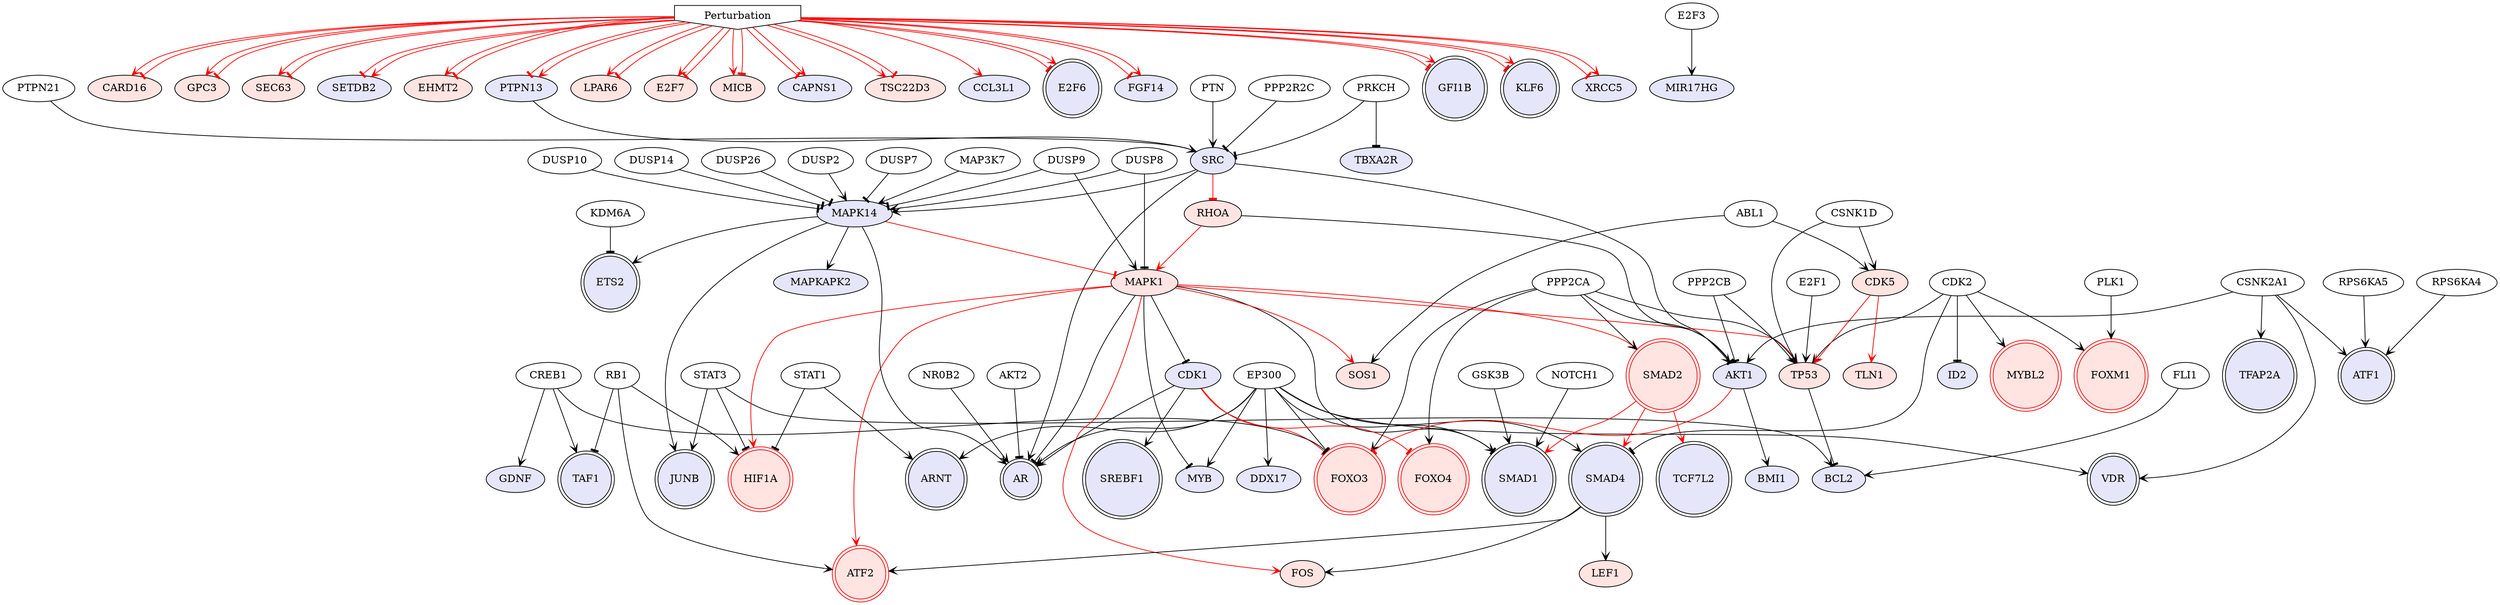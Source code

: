 digraph {

EP300->MYB [penwidth=1, color=NA, arrowhead="vee"]
STAT3->JUNB [penwidth=1, color=NA, arrowhead="vee"]
SMAD2->TCF7L2 [penwidth=1, color=red, arrowhead="vee"]
STAT1->ARNT [penwidth=1, color=NA, arrowhead="vee"]
EP300->ARNT [penwidth=1, color=NA, arrowhead="vee"]
MAPK1->CDK1 [penwidth=1, color=black, arrowhead="tee"]
SRC->AR [penwidth=1, color=black, arrowhead="vee"]
SMAD2->SMAD4 [penwidth=1, color=red, arrowhead="vee"]
GSK3B->SMAD1 [penwidth=1, color=NA, arrowhead="vee"]
EP300->SMAD4 [penwidth=1, color=NA, arrowhead="vee"]
NR0B2->AR [penwidth=1, color=NA, arrowhead="vee"]
CREB1->GDNF [penwidth=1, color=NA, arrowhead="vee"]
CREB1->TAF1 [penwidth=1, color=NA, arrowhead="vee"]
PPP2CA->AKT1 [penwidth=1, color=NA, arrowhead="tee"]
MAPK1->MYB [penwidth=1, color=black, arrowhead="tee"]
PTPN21->SRC [penwidth=1, color=NA, arrowhead="vee"]
MAPK1->SMAD1 [penwidth=1, color=black, arrowhead="tee"]
SRC->AKT1 [penwidth=1, color=black, arrowhead="vee"]
CDK1->AR [penwidth=1, color=black, arrowhead="vee"]
CDK1->SREBF1 [penwidth=1, color=black, arrowhead="vee"]
MAPK14->JUNB [penwidth=1, color=black, arrowhead="vee"]
EP300->SMAD1 [penwidth=1, color=NA, arrowhead="vee"]
MAPK1->AR [penwidth=1, color=black, arrowhead="tee"]
MAPK14->AR [penwidth=1, color=black, arrowhead="vee"]
EP300->AR [penwidth=1, color=NA, arrowhead="vee"]
RHOA->AKT1 [penwidth=1, color=black, arrowhead="tee"]
SRC->MAPK14 [penwidth=1, color=black, arrowhead="vee"]
CDK2->SMAD4 [penwidth=1, color=NA, arrowhead="tee"]
MAPK14->ETS2 [penwidth=1, color=black, arrowhead="vee"]
RB1->TAF1 [penwidth=1, color=NA, arrowhead="tee"]
SMAD2->SMAD1 [penwidth=1, color=red, arrowhead="vee"]
EP300->VDR [penwidth=1, color=NA, arrowhead="vee"]
Perturbation->E2F6 [penwidth=1, color=red, arrowhead="tee"]
Perturbation->FGF14 [penwidth=1, color=red, arrowhead="tee"]
Perturbation->GFI1B [penwidth=1, color=red, arrowhead="tee"]
Perturbation->KLF6 [penwidth=1, color=red, arrowhead="tee"]
Perturbation->XRCC5 [penwidth=1, color=red, arrowhead="tee"]
RB1->HIF1A [penwidth=1, color=NA, arrowhead="vee"]
STAT1->HIF1A [penwidth=1, color=NA, arrowhead="tee"]
MAPK1->HIF1A [penwidth=1, color=red, arrowhead="vee"]
MAPK14->MAPK1 [penwidth=1, color=red, arrowhead="tee"]
MAPK1->SMAD2 [penwidth=1, color=red, arrowhead="vee"]
SMAD4->FOS [penwidth=1, color=black, arrowhead="vee"]
PPP2CA->SMAD2 [penwidth=1, color=NA, arrowhead="vee"]
MAPK1->FOS [penwidth=1, color=red, arrowhead="vee"]
AKT1->FOXO3 [penwidth=1, color=red, arrowhead="tee"]
PPP2CA->FOXO3 [penwidth=1, color=NA, arrowhead="vee"]
PPP2CA->FOXO4 [penwidth=1, color=NA, arrowhead="vee"]
CREB1->FOXO3 [penwidth=1, color=NA, arrowhead="tee"]
CDK1->FOXO4 [penwidth=1, color=red, arrowhead="tee"]
CDK1->FOXO3 [penwidth=1, color=red, arrowhead="tee"]
CDK2->MYBL2 [penwidth=1, color=NA, arrowhead="vee"]
CDK5->TLN1 [penwidth=1, color=red, arrowhead="vee"]
MAPK1->ATF2 [penwidth=1, color=red, arrowhead="vee"]
SRC->RHOA [penwidth=1, color=red, arrowhead="tee"]
CDK2->FOXM1 [penwidth=1, color=NA, arrowhead="vee"]
RB1->ATF2 [penwidth=1, color=NA, arrowhead="vee"]
CSNK1D->CDK5 [penwidth=1, color=NA, arrowhead="vee"]
RHOA->MAPK1 [penwidth=1, color=red, arrowhead="vee"]
EP300->FOXO3 [penwidth=1, color=NA, arrowhead="tee"]
SMAD4->ATF2 [penwidth=1, color=black, arrowhead="vee"]
STAT3->HIF1A [penwidth=1, color=NA, arrowhead="tee"]
Perturbation->CARD16 [penwidth=1, color=red, arrowhead="vee"]
Perturbation->GPC3 [penwidth=1, color=red, arrowhead="vee"]
Perturbation->SEC63 [penwidth=1, color=red, arrowhead="vee"]
AKT2->AR [penwidth=1, color=NA, arrowhead="tee"]
KDM6A->ETS2 [penwidth=1, color=NA, arrowhead="tee"]
PRKCH->TBXA2R [penwidth=1, color=NA, arrowhead="tee"]
PRKCH->SRC [penwidth=1, color=NA, arrowhead="tee"]
Perturbation->SETDB2 [penwidth=1, color=red, arrowhead="tee"]
PPP2CA->TP53 [penwidth=1, color=NA, arrowhead="vee"]
CDK2->TP53 [penwidth=1, color=NA, arrowhead="vee"]
CSNK1D->TP53 [penwidth=1, color=NA, arrowhead="vee"]
CDK5->TP53 [penwidth=1, color=red, arrowhead="vee"]
MAPK1->TP53 [penwidth=1, color=red, arrowhead="vee"]
E2F1->TP53 [penwidth=1, color=NA, arrowhead="vee"]
Perturbation->EHMT2 [penwidth=1, color=red, arrowhead="vee"]
Perturbation->LPAR6 [penwidth=1, color=red, arrowhead="vee"]
PTN->SRC [penwidth=1, color=NA, arrowhead="vee"]
Perturbation->E2F6 [penwidth=1, color=red, arrowhead="vee"]
Perturbation->GFI1B [penwidth=1, color=red, arrowhead="vee"]
Perturbation->KLF6 [penwidth=1, color=red, arrowhead="vee"]
Perturbation->SETDB2 [penwidth=1, color=red, arrowhead="vee"]
Perturbation->XRCC5 [penwidth=1, color=red, arrowhead="vee"]
Perturbation->EHMT2 [penwidth=1, color=red, arrowhead="tee"]
Perturbation->GPC3 [penwidth=1, color=red, arrowhead="tee"]
Perturbation->SEC63 [penwidth=1, color=red, arrowhead="tee"]
Perturbation->LPAR6 [penwidth=1, color=red, arrowhead="tee"]
MAPK14->MAPKAPK2 [penwidth=1, color=black, arrowhead="vee"]
FLI1->BCL2 [penwidth=1, color=NA, arrowhead="vee"]
STAT3->BCL2 [penwidth=1, color=NA, arrowhead="vee"]
NOTCH1->SMAD1 [penwidth=1, color=NA, arrowhead="vee"]
PPP2CB->AKT1 [penwidth=1, color=NA, arrowhead="tee"]
CDK2->ID2 [penwidth=1, color=NA, arrowhead="tee"]
DUSP14->MAPK14 [penwidth=1, color=NA, arrowhead="tee"]
PLK1->FOXM1 [penwidth=1, color=NA, arrowhead="vee"]
ABL1->CDK5 [penwidth=1, color=NA, arrowhead="vee"]
Perturbation->E2F7 [penwidth=1, color=red, arrowhead="vee"]
Perturbation->MICB [penwidth=1, color=red, arrowhead="vee"]
Perturbation->CARD16 [penwidth=1, color=red, arrowhead="tee"]
Perturbation->E2F7 [penwidth=1, color=red, arrowhead="tee"]
Perturbation->MICB [penwidth=1, color=red, arrowhead="tee"]
PPP2R2C->SRC [penwidth=1, color=NA, arrowhead="tee"]
CSNK2A1->TFAP2A [penwidth=1, color=NA, arrowhead="vee"]
CSNK2A1->ATF1 [penwidth=1, color=NA, arrowhead="vee"]
CSNK2A1->AKT1 [penwidth=1, color=NA, arrowhead="vee"]
CSNK2A1->VDR [penwidth=1, color=NA, arrowhead="vee"]
Perturbation->FGF14 [penwidth=1, color=red, arrowhead="vee"]
DUSP9->MAPK14 [penwidth=1, color=NA, arrowhead="tee"]
SMAD4->LEF1 [penwidth=1, color=black, arrowhead="vee"]
DUSP9->MAPK1 [penwidth=1, color=NA, arrowhead="vee"]
TP53->BCL2 [penwidth=1, color=black, arrowhead="tee"]
PPP2CB->TP53 [penwidth=1, color=NA, arrowhead="vee"]
DUSP26->MAPK14 [penwidth=1, color=NA, arrowhead="tee"]
Perturbation->CAPNS1 [penwidth=1, color=red, arrowhead="tee"]
RPS6KA4->ATF1 [penwidth=1, color=NA, arrowhead="vee"]
AKT1->BMI1 [penwidth=1, color=black, arrowhead="vee"]
DUSP8->MAPK14 [penwidth=1, color=NA, arrowhead="vee"]
DUSP8->MAPK1 [penwidth=1, color=NA, arrowhead="tee"]
PTPN13->SRC [penwidth=1, color=black, arrowhead="vee"]
Perturbation->PTPN13 [penwidth=1, color=red, arrowhead="tee"]
EP300->DDX17 [penwidth=1, color=NA, arrowhead="vee"]
RPS6KA5->ATF1 [penwidth=1, color=NA, arrowhead="vee"]
Perturbation->PTPN13 [penwidth=1, color=red, arrowhead="vee"]
Perturbation->CAPNS1 [penwidth=1, color=red, arrowhead="vee"]
E2F3->MIR17HG [penwidth=1, color=NA, arrowhead="vee"]
DUSP2->MAPK14 [penwidth=1, color=NA, arrowhead="vee"]
DUSP7->MAPK14 [penwidth=1, color=NA, arrowhead="tee"]
Perturbation->TSC22D3 [penwidth=1, color=red, arrowhead="vee"]
MAP3K7->MAPK14 [penwidth=1, color=NA, arrowhead="vee"]
Perturbation->CCL3L1 [penwidth=1, color=red, arrowhead="vee"]
Perturbation->TSC22D3 [penwidth=1, color=red, arrowhead="tee"]
DUSP10->MAPK14 [penwidth=1, color=NA, arrowhead="tee"]
ABL1->SOS1 [penwidth=1, color=NA, arrowhead="vee"]
MAPK1->SOS1 [penwidth=1, color=red, arrowhead="vee"]
Perturbation [style=filled, color=black, fillcolor=white, shape=invhouse];
FOXM1 [style=filled, color=red, fillcolor=mistyrose, shape=doublecircle];
JUNB [style=filled, color=black, fillcolor=lavender, shape=doublecircle];
ATF2 [style=filled, color=red, fillcolor=mistyrose, shape=doublecircle];
FOXO4 [style=filled, color=red, fillcolor=mistyrose, shape=doublecircle];
VDR [style=filled, color=black, fillcolor=lavender, shape=doublecircle];
MYBL2 [style=filled, color=red, fillcolor=mistyrose, shape=doublecircle];
TAF1 [style=filled, color=black, fillcolor=lavender, shape=doublecircle];
ATF1 [style=filled, color=black, fillcolor=lavender, shape=doublecircle];
FOXO3 [style=filled, color=red, fillcolor=mistyrose, shape=doublecircle];
HIF1A [style=filled, color=red, fillcolor=mistyrose, shape=doublecircle];
SMAD2 [style=filled, color=red, fillcolor=mistyrose, shape=doublecircle];
ARNT [style=filled, color=black, fillcolor=lavender, shape=doublecircle];
SREBF1 [style=filled, color=black, fillcolor=lavender, shape=doublecircle];
GFI1B [style=filled, color=black, fillcolor=lavender, shape=doublecircle];
KLF6 [style=filled, color=black, fillcolor=lavender, shape=doublecircle];
AR [style=filled, color=black, fillcolor=lavender, shape=doublecircle];
E2F6 [style=filled, color=black, fillcolor=lavender, shape=doublecircle];
ETS2 [style=filled, color=black, fillcolor=lavender, shape=doublecircle];
SMAD1 [style=filled, color=black, fillcolor=lavender, shape=doublecircle];
TCF7L2 [style=filled, color=black, fillcolor=lavender, shape=doublecircle];
TFAP2A [style=filled, color=black, fillcolor=lavender, shape=doublecircle];
SMAD4 [style=filled, color=black, fillcolor=lavender, shape=doublecircle];
MAPK1 [style=filled, fillcolor=mistyrose];
SRC [style=filled, fillcolor=lavender];
CDK1 [style=filled, fillcolor=lavender];
MAPK14 [style=filled, fillcolor=lavender];
RHOA [style=filled, fillcolor=mistyrose];
AKT1 [style=filled, fillcolor=lavender];
CDK5 [style=filled, fillcolor=mistyrose];
TP53 [style=filled, fillcolor=mistyrose];
PTPN13 [style=filled, fillcolor=lavender];
MYB [style=filled, fillcolor=lavender];
GDNF [style=filled, fillcolor=lavender];
FGF14 [style=filled, fillcolor=lavender];
XRCC5 [style=filled, fillcolor=lavender];
FOS [style=filled, fillcolor=mistyrose];
TLN1 [style=filled, fillcolor=mistyrose];
CARD16 [style=filled, fillcolor=mistyrose];
GPC3 [style=filled, fillcolor=mistyrose];
SEC63 [style=filled, fillcolor=mistyrose];
TBXA2R [style=filled, fillcolor=lavender];
SETDB2 [style=filled, fillcolor=lavender];
EHMT2 [style=filled, fillcolor=mistyrose];
LPAR6 [style=filled, fillcolor=mistyrose];
MAPKAPK2 [style=filled, fillcolor=lavender];
BCL2 [style=filled, fillcolor=lavender];
ID2 [style=filled, fillcolor=lavender];
E2F7 [style=filled, fillcolor=mistyrose];
MICB [style=filled, fillcolor=mistyrose];
LEF1 [style=filled, fillcolor=mistyrose];
CAPNS1 [style=filled, fillcolor=lavender];
BMI1 [style=filled, fillcolor=lavender];
DDX17 [style=filled, fillcolor=lavender];
MIR17HG [style=filled, fillcolor=lavender];
TSC22D3 [style=filled, fillcolor=mistyrose];
CCL3L1 [style=filled, fillcolor=lavender];
SOS1 [style=filled, fillcolor=mistyrose];


}
